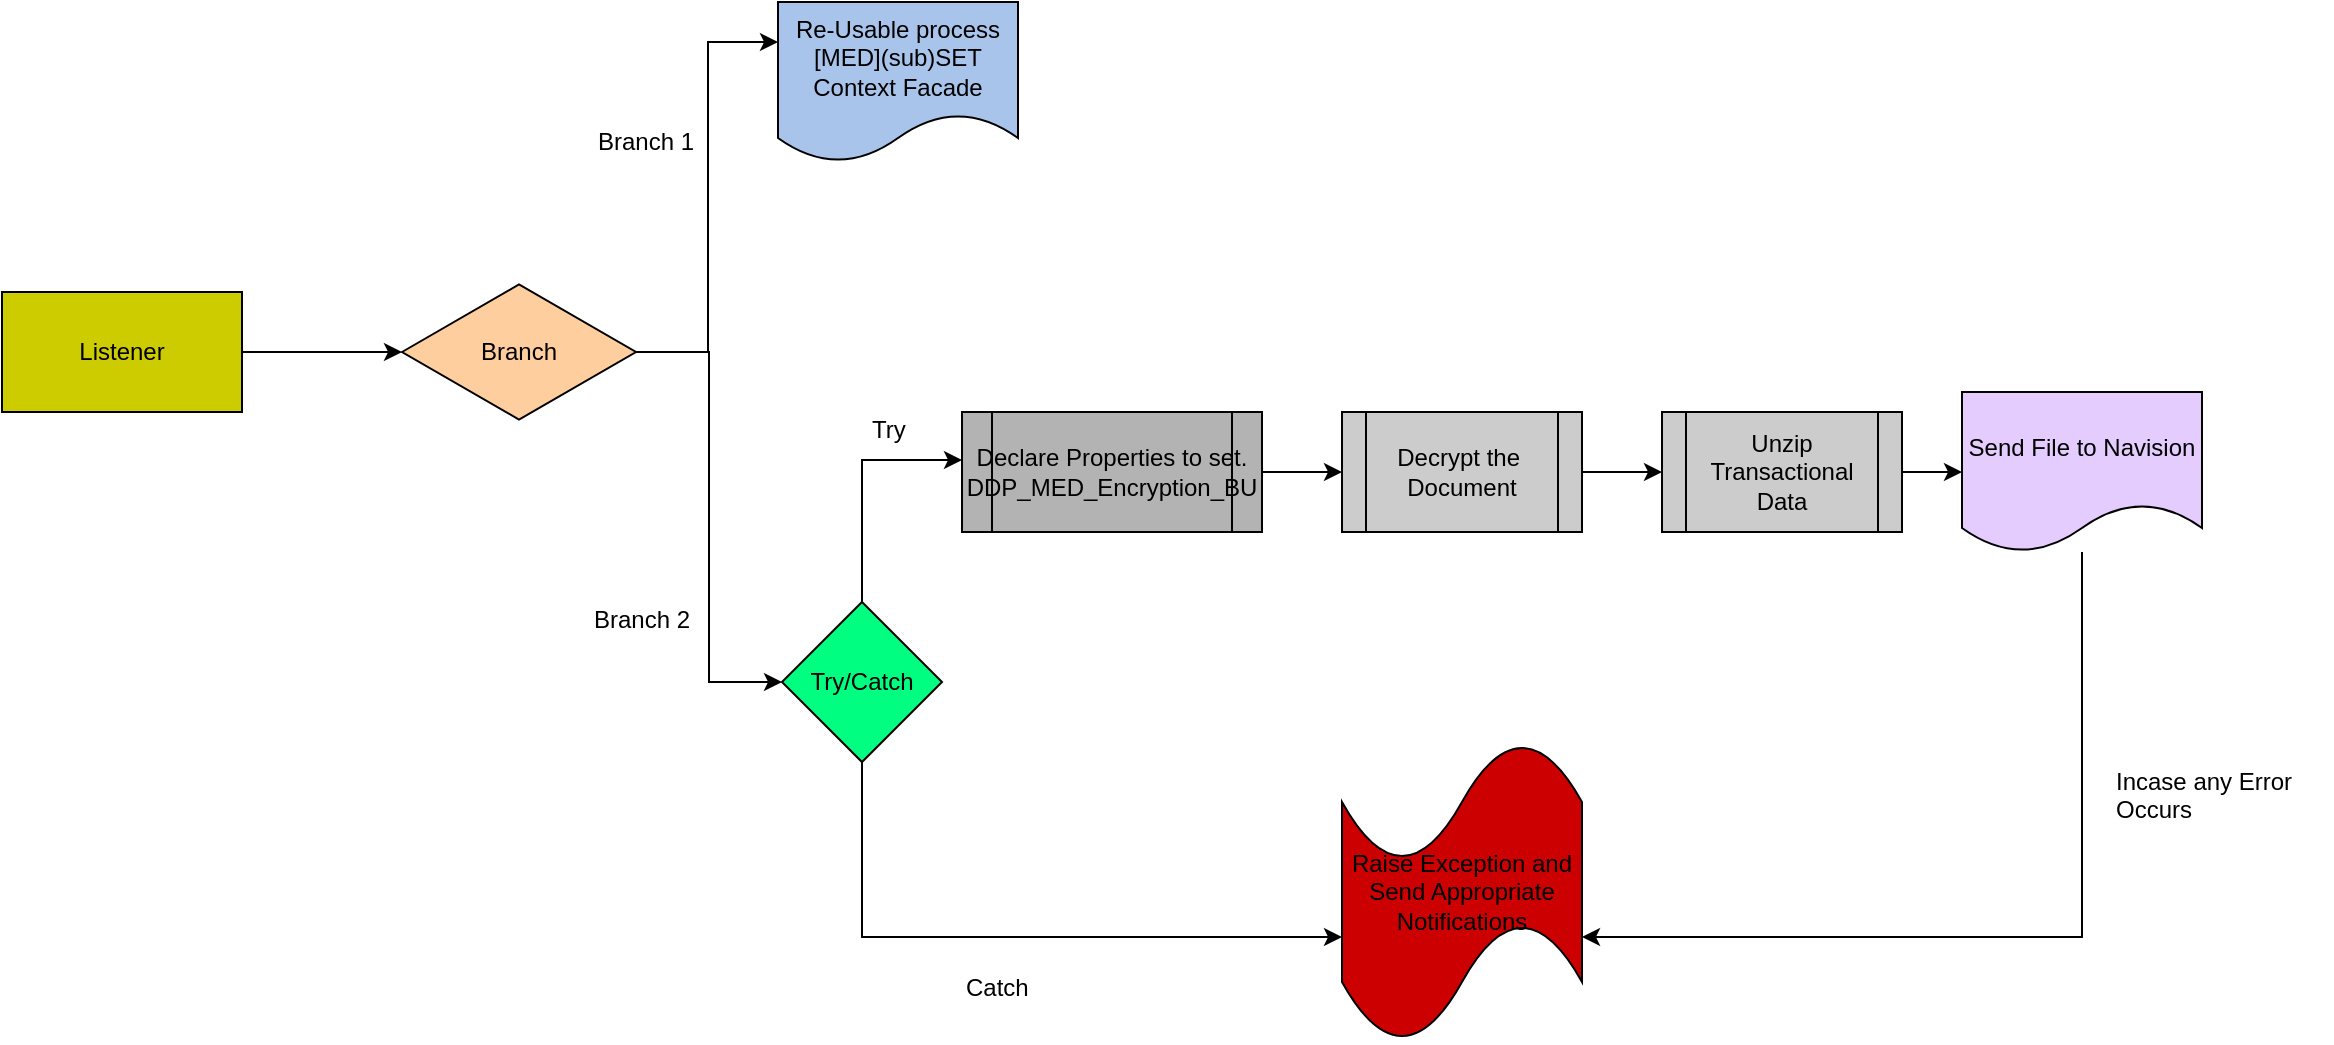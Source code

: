 <mxfile version="10.3.5" type="github"><diagram id="icCEP17LG71tJLPTBNhw" name="Page-1"><mxGraphModel dx="1235" dy="687" grid="1" gridSize="10" guides="1" tooltips="1" connect="1" arrows="1" fold="1" page="0" pageScale="1" pageWidth="850" pageHeight="1100" math="0" shadow="0"><root><mxCell id="0"/><mxCell id="1" parent="0"/><mxCell id="O_34r45t6zMM9XQtbOIE-9" value="" style="edgeStyle=orthogonalEdgeStyle;rounded=0;orthogonalLoop=1;jettySize=auto;html=1;" parent="1" source="O_34r45t6zMM9XQtbOIE-1" target="O_34r45t6zMM9XQtbOIE-2" edge="1"><mxGeometry relative="1" as="geometry"/></mxCell><mxCell id="O_34r45t6zMM9XQtbOIE-1" value="Listener" style="rounded=0;whiteSpace=wrap;html=1;fillColor=#CCCC00;" parent="1" vertex="1"><mxGeometry x="30" y="215" width="120" height="60" as="geometry"/></mxCell><mxCell id="O_34r45t6zMM9XQtbOIE-4" style="edgeStyle=orthogonalEdgeStyle;rounded=0;orthogonalLoop=1;jettySize=auto;html=1;entryX=0;entryY=0.25;entryDx=0;entryDy=0;" parent="1" source="O_34r45t6zMM9XQtbOIE-2" target="O_34r45t6zMM9XQtbOIE-3" edge="1"><mxGeometry relative="1" as="geometry"><Array as="points"><mxPoint x="383" y="245"/><mxPoint x="383" y="90"/></Array></mxGeometry></mxCell><mxCell id="O_34r45t6zMM9XQtbOIE-7" style="edgeStyle=orthogonalEdgeStyle;rounded=0;orthogonalLoop=1;jettySize=auto;html=1;entryX=0;entryY=0.5;entryDx=0;entryDy=0;" parent="1" source="O_34r45t6zMM9XQtbOIE-2" target="O_34r45t6zMM9XQtbOIE-6" edge="1"><mxGeometry relative="1" as="geometry"/></mxCell><mxCell id="O_34r45t6zMM9XQtbOIE-2" value="Branch" style="html=1;whiteSpace=wrap;aspect=fixed;shape=isoRectangle;fillColor=#FFCE9F;" parent="1" vertex="1"><mxGeometry x="230" y="210" width="117" height="70" as="geometry"/></mxCell><mxCell id="O_34r45t6zMM9XQtbOIE-3" value="Re-Usable process&lt;br&gt;[MED](sub)SET&lt;br&gt;Context Facade&lt;br&gt;" style="shape=document;whiteSpace=wrap;html=1;boundedLbl=1;fillColor=#A9C4EB;" parent="1" vertex="1"><mxGeometry x="418" y="70" width="120" height="80" as="geometry"/></mxCell><mxCell id="O_34r45t6zMM9XQtbOIE-5" value="Branch 1" style="text;html=1;resizable=0;points=[];autosize=1;align=left;verticalAlign=top;spacingTop=-4;" parent="1" vertex="1"><mxGeometry x="326" y="130" width="60" height="20" as="geometry"/></mxCell><mxCell id="O_34r45t6zMM9XQtbOIE-21" style="edgeStyle=orthogonalEdgeStyle;rounded=0;orthogonalLoop=1;jettySize=auto;html=1;exitX=0.5;exitY=0;exitDx=0;exitDy=0;entryX=0;entryY=0.4;entryDx=0;entryDy=0;entryPerimeter=0;" parent="1" source="O_34r45t6zMM9XQtbOIE-6" target="O_34r45t6zMM9XQtbOIE-15" edge="1"><mxGeometry relative="1" as="geometry"/></mxCell><mxCell id="O_34r45t6zMM9XQtbOIE-24" style="edgeStyle=orthogonalEdgeStyle;rounded=0;orthogonalLoop=1;jettySize=auto;html=1;entryX=0;entryY=0.65;entryDx=0;entryDy=0;entryPerimeter=0;" parent="1" source="O_34r45t6zMM9XQtbOIE-6" target="O_34r45t6zMM9XQtbOIE-23" edge="1"><mxGeometry relative="1" as="geometry"><Array as="points"><mxPoint x="460" y="538"/></Array></mxGeometry></mxCell><mxCell id="O_34r45t6zMM9XQtbOIE-6" value="Try/Catch" style="rhombus;whiteSpace=wrap;html=1;strokeColor=#000000;fillColor=#00FF80;" parent="1" vertex="1"><mxGeometry x="420" y="370" width="80" height="80" as="geometry"/></mxCell><mxCell id="O_34r45t6zMM9XQtbOIE-8" value="Branch 2" style="text;html=1;resizable=0;points=[];autosize=1;align=left;verticalAlign=top;spacingTop=-4;" parent="1" vertex="1"><mxGeometry x="324" y="369" width="60" height="20" as="geometry"/></mxCell><mxCell id="O_34r45t6zMM9XQtbOIE-19" value="" style="edgeStyle=orthogonalEdgeStyle;rounded=0;orthogonalLoop=1;jettySize=auto;html=1;" parent="1" source="O_34r45t6zMM9XQtbOIE-14" target="O_34r45t6zMM9XQtbOIE-16" edge="1"><mxGeometry relative="1" as="geometry"/></mxCell><mxCell id="O_34r45t6zMM9XQtbOIE-14" value="Decrypt the&amp;nbsp;&lt;br&gt;Document&lt;br&gt;" style="shape=process;whiteSpace=wrap;html=1;backgroundOutline=1;strokeColor=#000000;strokeWidth=1;fillColor=#CCCCCC;" parent="1" vertex="1"><mxGeometry x="700" y="275" width="120" height="60" as="geometry"/></mxCell><mxCell id="O_34r45t6zMM9XQtbOIE-20" value="" style="edgeStyle=orthogonalEdgeStyle;rounded=0;orthogonalLoop=1;jettySize=auto;html=1;" parent="1" source="O_34r45t6zMM9XQtbOIE-15" target="O_34r45t6zMM9XQtbOIE-14" edge="1"><mxGeometry relative="1" as="geometry"/></mxCell><mxCell id="O_34r45t6zMM9XQtbOIE-15" value="&lt;span&gt;Declare Properties to set.&lt;/span&gt;&lt;br&gt;&lt;span&gt;DDP_MED_Encryption_BU&lt;/span&gt;" style="shape=process;whiteSpace=wrap;html=1;backgroundOutline=1;strokeColor=#000000;strokeWidth=1;fillColor=#B3B3B3;" parent="1" vertex="1"><mxGeometry x="510" y="275" width="150" height="60" as="geometry"/></mxCell><mxCell id="O_34r45t6zMM9XQtbOIE-18" value="" style="edgeStyle=orthogonalEdgeStyle;rounded=0;orthogonalLoop=1;jettySize=auto;html=1;" parent="1" source="O_34r45t6zMM9XQtbOIE-16" target="O_34r45t6zMM9XQtbOIE-17" edge="1"><mxGeometry relative="1" as="geometry"/></mxCell><mxCell id="O_34r45t6zMM9XQtbOIE-16" value="Unzip Transactional Data" style="shape=process;whiteSpace=wrap;html=1;backgroundOutline=1;strokeColor=#000000;strokeWidth=1;fillColor=#CCCCCC;" parent="1" vertex="1"><mxGeometry x="860" y="275" width="120" height="60" as="geometry"/></mxCell><mxCell id="O_34r45t6zMM9XQtbOIE-26" style="edgeStyle=orthogonalEdgeStyle;rounded=0;orthogonalLoop=1;jettySize=auto;html=1;entryX=1;entryY=0.65;entryDx=0;entryDy=0;entryPerimeter=0;" parent="1" source="O_34r45t6zMM9XQtbOIE-17" target="O_34r45t6zMM9XQtbOIE-23" edge="1"><mxGeometry relative="1" as="geometry"><Array as="points"><mxPoint x="1070" y="538"/></Array></mxGeometry></mxCell><mxCell id="O_34r45t6zMM9XQtbOIE-17" value="Send File to Navision" style="shape=document;whiteSpace=wrap;html=1;boundedLbl=1;strokeColor=#000000;strokeWidth=1;fillColor=#E5CCFF;" parent="1" vertex="1"><mxGeometry x="1010" y="265" width="120" height="80" as="geometry"/></mxCell><mxCell id="O_34r45t6zMM9XQtbOIE-22" value="Try" style="text;html=1;resizable=0;points=[];autosize=1;align=left;verticalAlign=top;spacingTop=-4;" parent="1" vertex="1"><mxGeometry x="463" y="274" width="30" height="20" as="geometry"/></mxCell><mxCell id="O_34r45t6zMM9XQtbOIE-23" value="Raise Exception and Send Appropriate Notifications" style="shape=tape;whiteSpace=wrap;html=1;strokeColor=#000000;strokeWidth=1;fillColor=#CC0000;" parent="1" vertex="1"><mxGeometry x="700" y="440" width="120" height="150" as="geometry"/></mxCell><mxCell id="O_34r45t6zMM9XQtbOIE-25" value="Catch" style="text;html=1;resizable=0;points=[];autosize=1;align=left;verticalAlign=top;spacingTop=-4;" parent="1" vertex="1"><mxGeometry x="510" y="553" width="50" height="20" as="geometry"/></mxCell><mxCell id="O_34r45t6zMM9XQtbOIE-27" value="Incase any Error &lt;br&gt;Occurs" style="text;html=1;resizable=0;points=[];autosize=1;align=left;verticalAlign=top;spacingTop=-4;" parent="1" vertex="1"><mxGeometry x="1085" y="450" width="110" height="30" as="geometry"/></mxCell></root></mxGraphModel></diagram></mxfile>